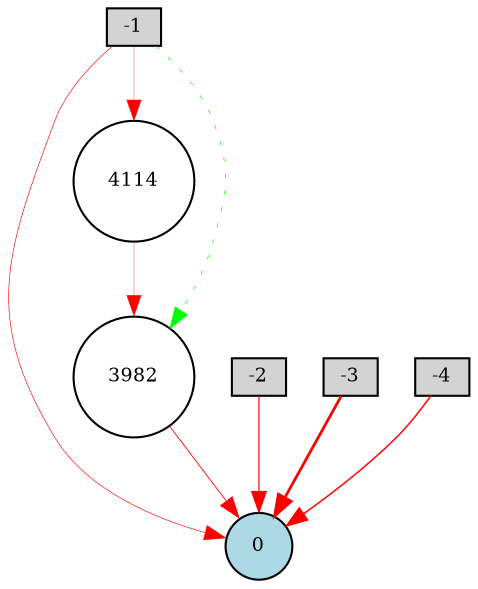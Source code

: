 digraph {
	node [fontsize=9 height=0.2 shape=circle width=0.2]
	-1 [fillcolor=lightgray shape=box style=filled]
	-2 [fillcolor=lightgray shape=box style=filled]
	-3 [fillcolor=lightgray shape=box style=filled]
	-4 [fillcolor=lightgray shape=box style=filled]
	0 [fillcolor=lightblue style=filled]
	4114 [fillcolor=white style=filled]
	3982 [fillcolor=white style=filled]
	4114 -> 3982 [color=red penwidth=0.1639023054153026 style=solid]
	3982 -> 0 [color=red penwidth=0.4164272640114193 style=solid]
	-4 -> 0 [color=red penwidth=0.7183769794898073 style=solid]
	-1 -> 3982 [color=green penwidth=0.3735494847737888 style=dotted]
	-1 -> 4114 [color=red penwidth=0.16578222890947153 style=solid]
	-2 -> 0 [color=red penwidth=0.5785916989655189 style=solid]
	-3 -> 0 [color=red penwidth=1.324480951798312 style=solid]
	-1 -> 0 [color=red penwidth=0.3059029991015322 style=solid]
}
